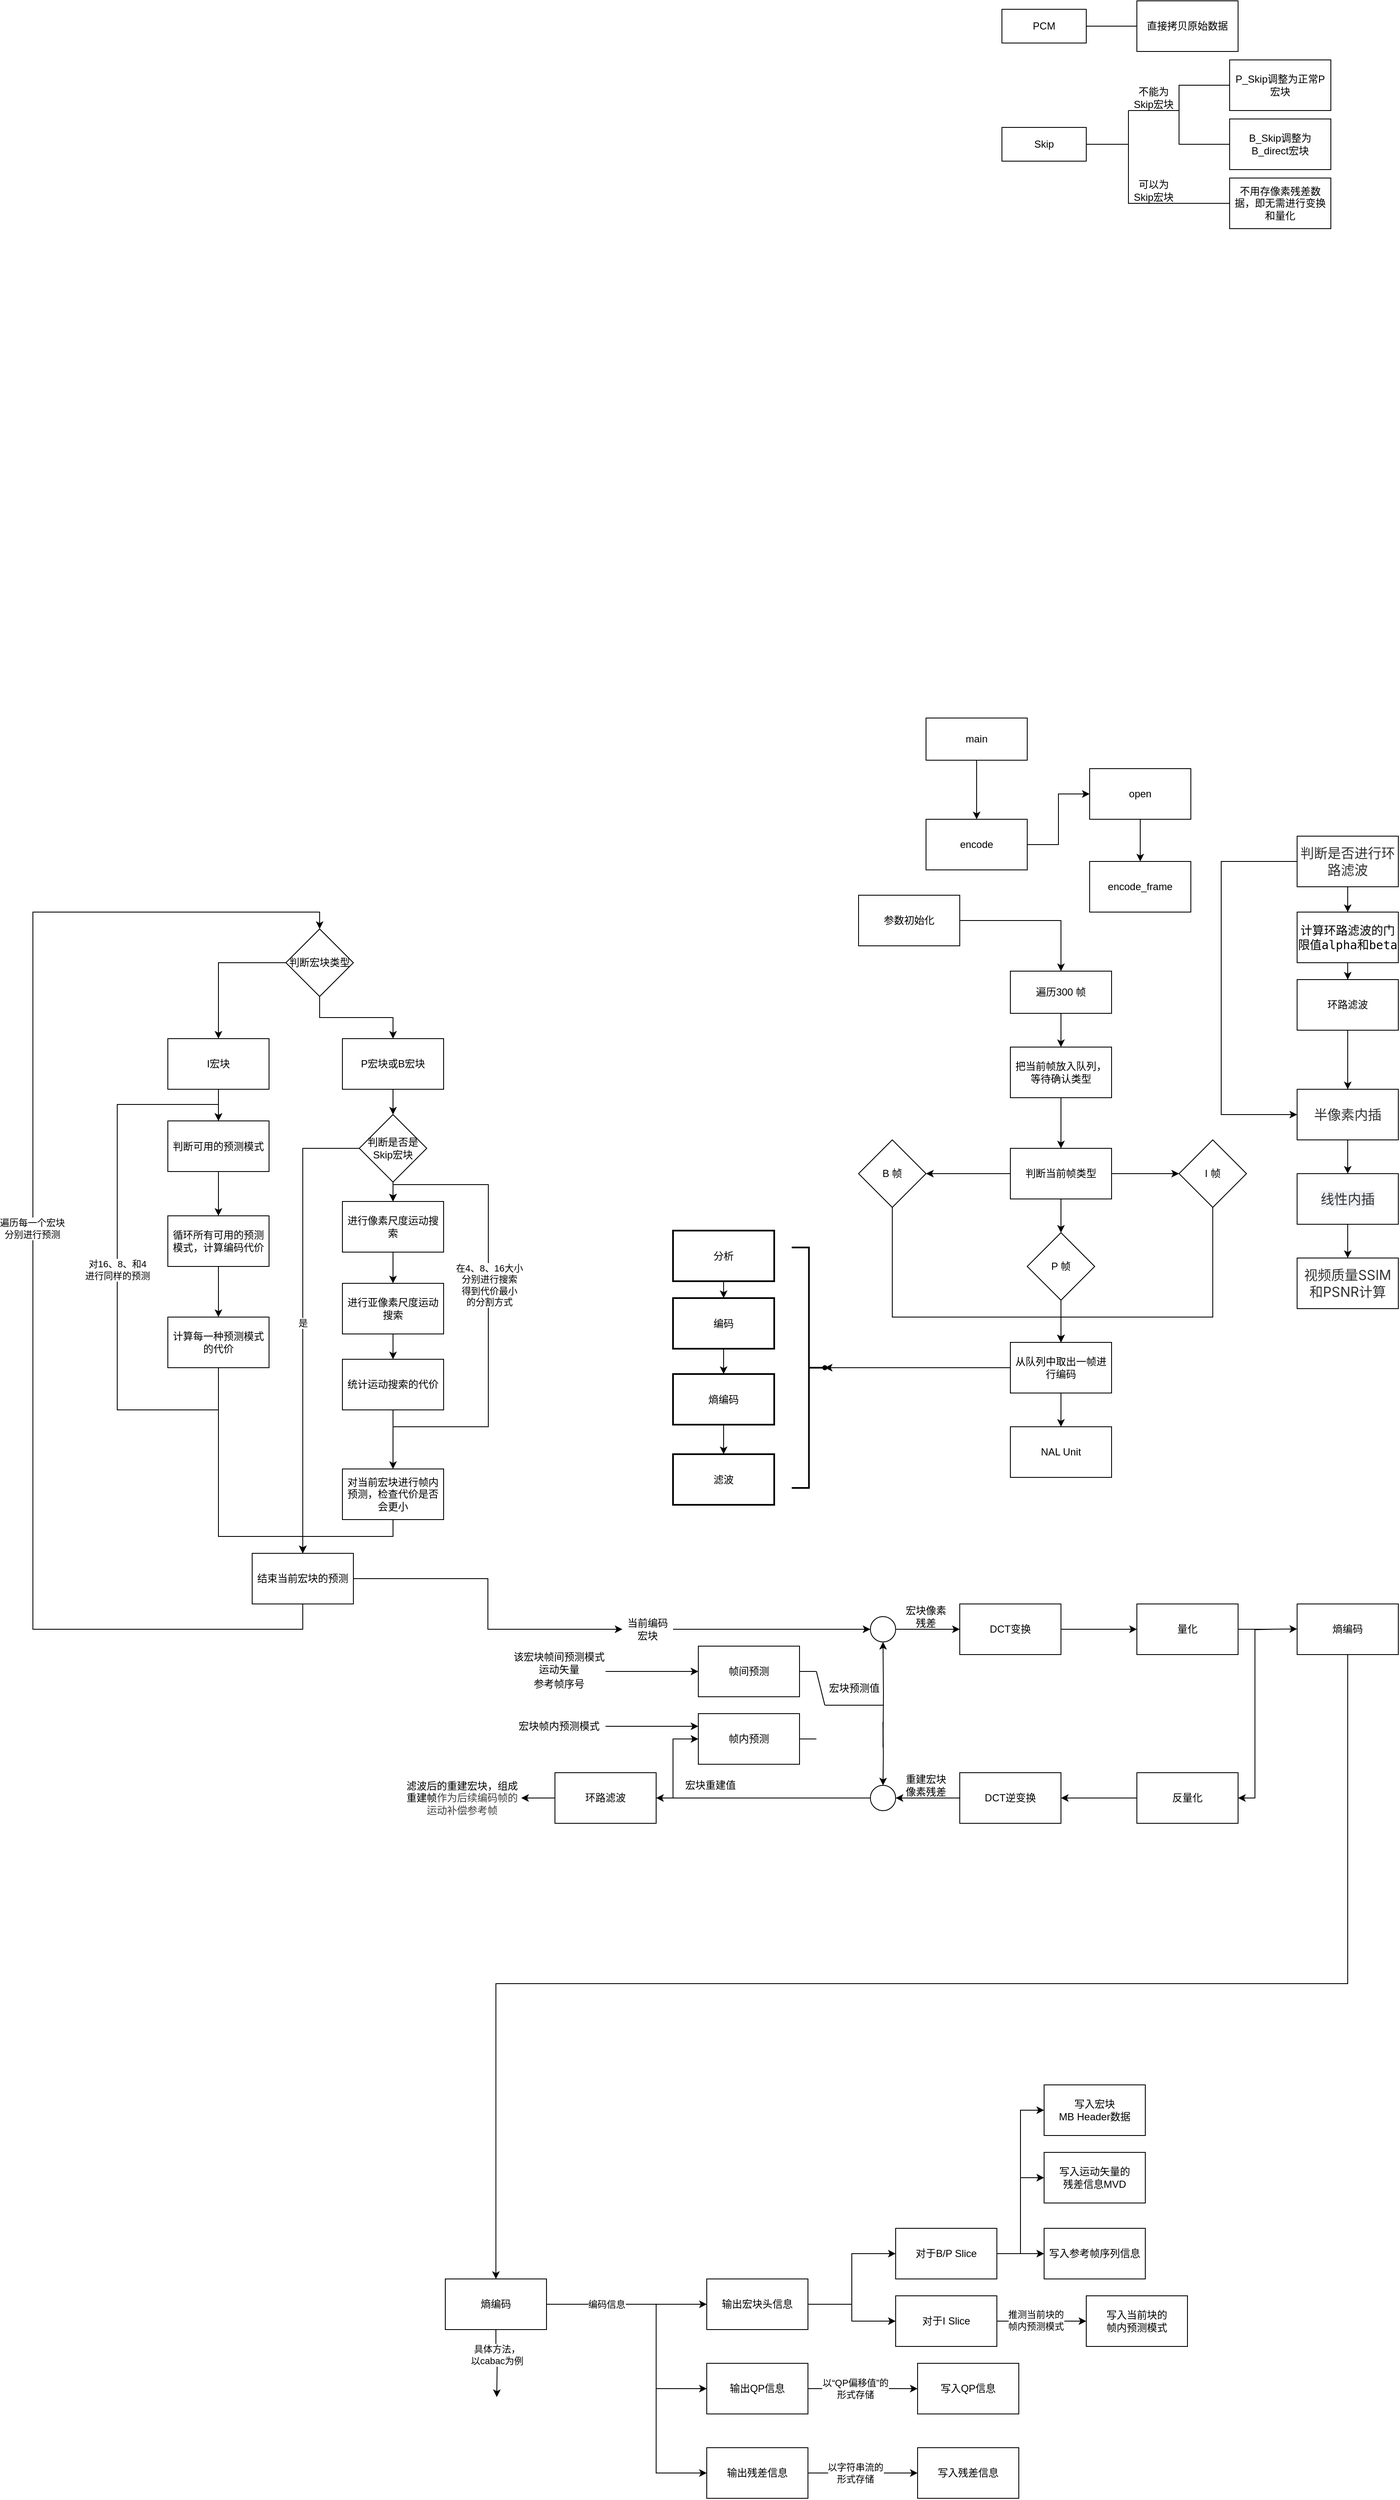 <mxfile version="20.3.0" type="github">
  <diagram id="C5RBs43oDa-KdzZeNtuy" name="Page-1">
    <mxGraphModel dx="3348" dy="2130" grid="1" gridSize="10" guides="1" tooltips="1" connect="1" arrows="1" fold="1" page="1" pageScale="1" pageWidth="827" pageHeight="1169" math="0" shadow="0">
      <root>
        <mxCell id="WIyWlLk6GJQsqaUBKTNV-0" />
        <mxCell id="WIyWlLk6GJQsqaUBKTNV-1" parent="WIyWlLk6GJQsqaUBKTNV-0" />
        <mxCell id="mwChMUqMXsR9BaK_NT05-1" style="edgeStyle=orthogonalEdgeStyle;rounded=0;orthogonalLoop=1;jettySize=auto;html=1;exitX=0.5;exitY=1;exitDx=0;exitDy=0;" parent="WIyWlLk6GJQsqaUBKTNV-1" source="mwChMUqMXsR9BaK_NT05-0" target="A2eVFJORW9DeYMcnF3Xq-0" edge="1">
          <mxGeometry relative="1" as="geometry">
            <mxPoint x="400" y="210" as="targetPoint" />
          </mxGeometry>
        </mxCell>
        <mxCell id="mwChMUqMXsR9BaK_NT05-6" value="" style="edgeStyle=orthogonalEdgeStyle;rounded=0;orthogonalLoop=1;jettySize=auto;html=1;exitX=1;exitY=0.5;exitDx=0;exitDy=0;" parent="WIyWlLk6GJQsqaUBKTNV-1" source="mwChMUqMXsR9BaK_NT05-2" target="mwChMUqMXsR9BaK_NT05-5" edge="1">
          <mxGeometry relative="1" as="geometry" />
        </mxCell>
        <mxCell id="mwChMUqMXsR9BaK_NT05-0" value="遍历300 帧" style="rounded=0;whiteSpace=wrap;html=1;" parent="WIyWlLk6GJQsqaUBKTNV-1" vertex="1">
          <mxGeometry x="340" width="120" height="50" as="geometry" />
        </mxCell>
        <mxCell id="mwChMUqMXsR9BaK_NT05-4" value="" style="edgeStyle=orthogonalEdgeStyle;rounded=0;orthogonalLoop=1;jettySize=auto;html=1;exitX=0.5;exitY=1;exitDx=0;exitDy=0;" parent="WIyWlLk6GJQsqaUBKTNV-1" source="mwChMUqMXsR9BaK_NT05-7" target="mwChMUqMXsR9BaK_NT05-3" edge="1">
          <mxGeometry relative="1" as="geometry">
            <mxPoint x="310" y="320" as="sourcePoint" />
          </mxGeometry>
        </mxCell>
        <mxCell id="mwChMUqMXsR9BaK_NT05-8" value="" style="edgeStyle=orthogonalEdgeStyle;rounded=0;orthogonalLoop=1;jettySize=auto;html=1;" parent="WIyWlLk6GJQsqaUBKTNV-1" source="mwChMUqMXsR9BaK_NT05-2" target="mwChMUqMXsR9BaK_NT05-7" edge="1">
          <mxGeometry relative="1" as="geometry" />
        </mxCell>
        <mxCell id="mwChMUqMXsR9BaK_NT05-10" value="" style="edgeStyle=orthogonalEdgeStyle;rounded=0;orthogonalLoop=1;jettySize=auto;html=1;" parent="WIyWlLk6GJQsqaUBKTNV-1" source="mwChMUqMXsR9BaK_NT05-2" target="mwChMUqMXsR9BaK_NT05-9" edge="1">
          <mxGeometry relative="1" as="geometry" />
        </mxCell>
        <mxCell id="mwChMUqMXsR9BaK_NT05-2" value="判断当前帧类型" style="rounded=0;whiteSpace=wrap;html=1;" parent="WIyWlLk6GJQsqaUBKTNV-1" vertex="1">
          <mxGeometry x="340" y="210" width="120" height="60" as="geometry" />
        </mxCell>
        <mxCell id="mwChMUqMXsR9BaK_NT05-20" value="" style="edgeStyle=orthogonalEdgeStyle;rounded=0;orthogonalLoop=1;jettySize=auto;html=1;" parent="WIyWlLk6GJQsqaUBKTNV-1" source="mwChMUqMXsR9BaK_NT05-3" target="mwChMUqMXsR9BaK_NT05-19" edge="1">
          <mxGeometry relative="1" as="geometry" />
        </mxCell>
        <mxCell id="NWHjf-W8DKU-JLhZCVEp-18" value="" style="edgeStyle=orthogonalEdgeStyle;rounded=0;orthogonalLoop=1;jettySize=auto;html=1;fontStyle=1" parent="WIyWlLk6GJQsqaUBKTNV-1" source="mwChMUqMXsR9BaK_NT05-3" target="NWHjf-W8DKU-JLhZCVEp-17" edge="1">
          <mxGeometry relative="1" as="geometry" />
        </mxCell>
        <mxCell id="mwChMUqMXsR9BaK_NT05-3" value="从队列中取出一帧进行编码" style="whiteSpace=wrap;html=1;rounded=0;" parent="WIyWlLk6GJQsqaUBKTNV-1" vertex="1">
          <mxGeometry x="340" y="440" width="120" height="60" as="geometry" />
        </mxCell>
        <mxCell id="mwChMUqMXsR9BaK_NT05-5" value="I 帧" style="rhombus;whiteSpace=wrap;html=1;rounded=0;" parent="WIyWlLk6GJQsqaUBKTNV-1" vertex="1">
          <mxGeometry x="540" y="200" width="80" height="80" as="geometry" />
        </mxCell>
        <mxCell id="mwChMUqMXsR9BaK_NT05-7" value="P 帧" style="rhombus;whiteSpace=wrap;html=1;rounded=0;" parent="WIyWlLk6GJQsqaUBKTNV-1" vertex="1">
          <mxGeometry x="360" y="310" width="80" height="80" as="geometry" />
        </mxCell>
        <mxCell id="mwChMUqMXsR9BaK_NT05-9" value="B 帧" style="rhombus;whiteSpace=wrap;html=1;rounded=0;" parent="WIyWlLk6GJQsqaUBKTNV-1" vertex="1">
          <mxGeometry x="160" y="200" width="80" height="80" as="geometry" />
        </mxCell>
        <mxCell id="mwChMUqMXsR9BaK_NT05-13" value="" style="edgeStyle=orthogonalEdgeStyle;rounded=0;orthogonalLoop=1;jettySize=auto;html=1;entryX=0.5;entryY=0;entryDx=0;entryDy=0;" parent="WIyWlLk6GJQsqaUBKTNV-1" source="mwChMUqMXsR9BaK_NT05-9" target="mwChMUqMXsR9BaK_NT05-3" edge="1">
          <mxGeometry relative="1" as="geometry">
            <mxPoint x="200" y="280" as="sourcePoint" />
            <mxPoint x="240" y="380" as="targetPoint" />
            <Array as="points">
              <mxPoint x="200" y="410" />
              <mxPoint x="400" y="410" />
            </Array>
          </mxGeometry>
        </mxCell>
        <mxCell id="mwChMUqMXsR9BaK_NT05-15" value="" style="edgeStyle=orthogonalEdgeStyle;rounded=0;orthogonalLoop=1;jettySize=auto;html=1;exitX=0.5;exitY=1;exitDx=0;exitDy=0;entryX=0.5;entryY=0;entryDx=0;entryDy=0;" parent="WIyWlLk6GJQsqaUBKTNV-1" source="mwChMUqMXsR9BaK_NT05-5" target="mwChMUqMXsR9BaK_NT05-3" edge="1">
          <mxGeometry relative="1" as="geometry">
            <mxPoint x="580" y="290" as="sourcePoint" />
            <Array as="points">
              <mxPoint x="580" y="410" />
              <mxPoint x="400" y="410" />
            </Array>
          </mxGeometry>
        </mxCell>
        <mxCell id="mwChMUqMXsR9BaK_NT05-19" value="NAL Unit" style="rounded=0;whiteSpace=wrap;html=1;" parent="WIyWlLk6GJQsqaUBKTNV-1" vertex="1">
          <mxGeometry x="340" y="540" width="120" height="60" as="geometry" />
        </mxCell>
        <mxCell id="NII9MXl5tiNiIM6wbz7J-2" style="edgeStyle=orthogonalEdgeStyle;rounded=0;orthogonalLoop=1;jettySize=auto;html=1;exitX=0.5;exitY=1;exitDx=0;exitDy=0;" parent="WIyWlLk6GJQsqaUBKTNV-1" source="NII9MXl5tiNiIM6wbz7J-0" target="NII9MXl5tiNiIM6wbz7J-1" edge="1">
          <mxGeometry relative="1" as="geometry" />
        </mxCell>
        <mxCell id="NII9MXl5tiNiIM6wbz7J-0" value="main" style="rounded=0;whiteSpace=wrap;html=1;" parent="WIyWlLk6GJQsqaUBKTNV-1" vertex="1">
          <mxGeometry x="240" y="-300" width="120" height="50" as="geometry" />
        </mxCell>
        <mxCell id="NII9MXl5tiNiIM6wbz7J-4" style="edgeStyle=orthogonalEdgeStyle;rounded=0;orthogonalLoop=1;jettySize=auto;html=1;entryX=0;entryY=0.5;entryDx=0;entryDy=0;" parent="WIyWlLk6GJQsqaUBKTNV-1" source="NII9MXl5tiNiIM6wbz7J-1" target="NII9MXl5tiNiIM6wbz7J-3" edge="1">
          <mxGeometry relative="1" as="geometry" />
        </mxCell>
        <mxCell id="NII9MXl5tiNiIM6wbz7J-1" value="encode" style="rounded=0;whiteSpace=wrap;html=1;" parent="WIyWlLk6GJQsqaUBKTNV-1" vertex="1">
          <mxGeometry x="240" y="-180" width="120" height="60" as="geometry" />
        </mxCell>
        <mxCell id="NII9MXl5tiNiIM6wbz7J-5" style="edgeStyle=orthogonalEdgeStyle;rounded=0;orthogonalLoop=1;jettySize=auto;html=1;exitX=0.5;exitY=1;exitDx=0;exitDy=0;" parent="WIyWlLk6GJQsqaUBKTNV-1" source="NII9MXl5tiNiIM6wbz7J-3" target="NII9MXl5tiNiIM6wbz7J-6" edge="1">
          <mxGeometry relative="1" as="geometry">
            <mxPoint x="354" y="350" as="targetPoint" />
          </mxGeometry>
        </mxCell>
        <mxCell id="NII9MXl5tiNiIM6wbz7J-3" value="open" style="rounded=0;whiteSpace=wrap;html=1;" parent="WIyWlLk6GJQsqaUBKTNV-1" vertex="1">
          <mxGeometry x="434" y="-240" width="120" height="60" as="geometry" />
        </mxCell>
        <mxCell id="NII9MXl5tiNiIM6wbz7J-6" value="encode_frame" style="rounded=0;whiteSpace=wrap;html=1;" parent="WIyWlLk6GJQsqaUBKTNV-1" vertex="1">
          <mxGeometry x="434" y="-130" width="120" height="60" as="geometry" />
        </mxCell>
        <mxCell id="A2eVFJORW9DeYMcnF3Xq-1" style="edgeStyle=orthogonalEdgeStyle;rounded=0;orthogonalLoop=1;jettySize=auto;html=1;" parent="WIyWlLk6GJQsqaUBKTNV-1" source="A2eVFJORW9DeYMcnF3Xq-0" target="mwChMUqMXsR9BaK_NT05-2" edge="1">
          <mxGeometry relative="1" as="geometry" />
        </mxCell>
        <mxCell id="NWHjf-W8DKU-JLhZCVEp-4" value="" style="strokeWidth=2;html=1;shape=mxgraph.flowchart.annotation_2;align=left;labelPosition=right;pointerEvents=1;rotation=-180;" parent="WIyWlLk6GJQsqaUBKTNV-1" vertex="1">
          <mxGeometry x="80.79" y="327.5" width="40.79" height="285" as="geometry" />
        </mxCell>
        <mxCell id="A2eVFJORW9DeYMcnF3Xq-0" value="把当前帧放入队列，等待确认类型" style="rounded=0;whiteSpace=wrap;html=1;" parent="WIyWlLk6GJQsqaUBKTNV-1" vertex="1">
          <mxGeometry x="340" y="90" width="120" height="60" as="geometry" />
        </mxCell>
        <mxCell id="NWHjf-W8DKU-JLhZCVEp-9" value="" style="edgeStyle=orthogonalEdgeStyle;rounded=0;orthogonalLoop=1;jettySize=auto;html=1;" parent="WIyWlLk6GJQsqaUBKTNV-1" source="NWHjf-W8DKU-JLhZCVEp-5" target="NWHjf-W8DKU-JLhZCVEp-8" edge="1">
          <mxGeometry relative="1" as="geometry" />
        </mxCell>
        <mxCell id="NWHjf-W8DKU-JLhZCVEp-5" value="分析" style="whiteSpace=wrap;html=1;align=center;strokeWidth=2;" parent="WIyWlLk6GJQsqaUBKTNV-1" vertex="1">
          <mxGeometry x="-60" y="307.5" width="120" height="60" as="geometry" />
        </mxCell>
        <mxCell id="NWHjf-W8DKU-JLhZCVEp-11" value="" style="edgeStyle=orthogonalEdgeStyle;rounded=0;orthogonalLoop=1;jettySize=auto;html=1;" parent="WIyWlLk6GJQsqaUBKTNV-1" source="NWHjf-W8DKU-JLhZCVEp-8" target="NWHjf-W8DKU-JLhZCVEp-10" edge="1">
          <mxGeometry relative="1" as="geometry" />
        </mxCell>
        <mxCell id="NWHjf-W8DKU-JLhZCVEp-8" value="编码" style="whiteSpace=wrap;html=1;align=center;strokeWidth=2;" parent="WIyWlLk6GJQsqaUBKTNV-1" vertex="1">
          <mxGeometry x="-60" y="387.5" width="120" height="60" as="geometry" />
        </mxCell>
        <mxCell id="NWHjf-W8DKU-JLhZCVEp-16" value="" style="edgeStyle=orthogonalEdgeStyle;rounded=0;orthogonalLoop=1;jettySize=auto;html=1;" parent="WIyWlLk6GJQsqaUBKTNV-1" source="NWHjf-W8DKU-JLhZCVEp-10" target="NWHjf-W8DKU-JLhZCVEp-15" edge="1">
          <mxGeometry relative="1" as="geometry" />
        </mxCell>
        <mxCell id="NWHjf-W8DKU-JLhZCVEp-10" value="熵编码" style="whiteSpace=wrap;html=1;strokeWidth=2;" parent="WIyWlLk6GJQsqaUBKTNV-1" vertex="1">
          <mxGeometry x="-60" y="477.5" width="120" height="60" as="geometry" />
        </mxCell>
        <mxCell id="NWHjf-W8DKU-JLhZCVEp-15" value="滤波" style="whiteSpace=wrap;html=1;strokeWidth=2;" parent="WIyWlLk6GJQsqaUBKTNV-1" vertex="1">
          <mxGeometry x="-60" y="572.5" width="120" height="60" as="geometry" />
        </mxCell>
        <mxCell id="NWHjf-W8DKU-JLhZCVEp-17" value="" style="shape=waypoint;sketch=0;size=6;pointerEvents=1;points=[];fillColor=default;resizable=0;rotatable=0;perimeter=centerPerimeter;snapToPoint=1;rounded=0;" parent="WIyWlLk6GJQsqaUBKTNV-1" vertex="1">
          <mxGeometry x="100" y="450" width="40" height="40" as="geometry" />
        </mxCell>
        <mxCell id="SOBbPgtD81vMcpq3bNDQ-8" style="edgeStyle=orthogonalEdgeStyle;rounded=0;orthogonalLoop=1;jettySize=auto;html=1;entryX=0;entryY=0.5;entryDx=0;entryDy=0;" edge="1" parent="WIyWlLk6GJQsqaUBKTNV-1" source="SOBbPgtD81vMcpq3bNDQ-0" target="SOBbPgtD81vMcpq3bNDQ-2">
          <mxGeometry relative="1" as="geometry">
            <mxPoint x="660" y="170" as="targetPoint" />
            <Array as="points">
              <mxPoint x="590" y="-130" />
              <mxPoint x="590" y="170" />
            </Array>
          </mxGeometry>
        </mxCell>
        <mxCell id="MnFANh_RZcuBNeArUZ06-11" style="edgeStyle=orthogonalEdgeStyle;rounded=0;orthogonalLoop=1;jettySize=auto;html=1;entryX=0.5;entryY=0;entryDx=0;entryDy=0;" edge="1" parent="WIyWlLk6GJQsqaUBKTNV-1" source="MnFANh_RZcuBNeArUZ06-1" target="MnFANh_RZcuBNeArUZ06-3">
          <mxGeometry relative="1" as="geometry" />
        </mxCell>
        <mxCell id="SOBbPgtD81vMcpq3bNDQ-9" style="edgeStyle=orthogonalEdgeStyle;rounded=0;orthogonalLoop=1;jettySize=auto;html=1;exitX=0.5;exitY=1;exitDx=0;exitDy=0;" edge="1" parent="WIyWlLk6GJQsqaUBKTNV-1" source="SOBbPgtD81vMcpq3bNDQ-0" target="SOBbPgtD81vMcpq3bNDQ-10">
          <mxGeometry relative="1" as="geometry">
            <mxPoint x="740" y="-70.0" as="targetPoint" />
          </mxGeometry>
        </mxCell>
        <mxCell id="RjjcB_8dHvUKbuiJbk-D-2" style="edgeStyle=orthogonalEdgeStyle;rounded=0;orthogonalLoop=1;jettySize=auto;html=1;" edge="1" parent="WIyWlLk6GJQsqaUBKTNV-1" target="RjjcB_8dHvUKbuiJbk-D-1">
          <mxGeometry relative="1" as="geometry">
            <mxPoint x="189" y="920" as="sourcePoint" />
          </mxGeometry>
        </mxCell>
        <mxCell id="SOBbPgtD81vMcpq3bNDQ-0" value="&lt;p&gt;&lt;span style=&quot;font-size: 16px; caret-color: rgb(51, 51, 51); color: rgb(51, 51, 51); font-family: -apple-system, &amp;quot;SF UI Text&amp;quot;, Arial, &amp;quot;PingFang SC&amp;quot;, &amp;quot;Hiragino Sans GB&amp;quot;, &amp;quot;Microsoft YaHei&amp;quot;, &amp;quot;WenQuanYi Micro Hei&amp;quot;, sans-serif, SimHei, SimSun; background-color: rgb(255, 255, 255);&quot;&gt;判断是否进行环路滤波&lt;/span&gt;&lt;/p&gt;" style="rounded=0;whiteSpace=wrap;html=1;align=center;" vertex="1" parent="WIyWlLk6GJQsqaUBKTNV-1">
          <mxGeometry x="680" y="-160" width="120" height="60" as="geometry" />
        </mxCell>
        <mxCell id="MnFANh_RZcuBNeArUZ06-1" value="I宏块" style="rounded=0;whiteSpace=wrap;html=1;" vertex="1" parent="WIyWlLk6GJQsqaUBKTNV-1">
          <mxGeometry x="-659" y="80" width="120" height="60" as="geometry" />
        </mxCell>
        <mxCell id="SOBbPgtD81vMcpq3bNDQ-15" style="edgeStyle=orthogonalEdgeStyle;rounded=0;orthogonalLoop=1;jettySize=auto;html=1;entryX=0.5;entryY=0;entryDx=0;entryDy=0;fontColor=#000000;" edge="1" parent="WIyWlLk6GJQsqaUBKTNV-1" source="SOBbPgtD81vMcpq3bNDQ-2" target="SOBbPgtD81vMcpq3bNDQ-14">
          <mxGeometry relative="1" as="geometry" />
        </mxCell>
        <mxCell id="MnFANh_RZcuBNeArUZ06-2" value="P宏块或B宏块" style="rounded=0;whiteSpace=wrap;html=1;" vertex="1" parent="WIyWlLk6GJQsqaUBKTNV-1">
          <mxGeometry x="-452" y="80" width="120" height="60" as="geometry" />
        </mxCell>
        <mxCell id="SOBbPgtD81vMcpq3bNDQ-2" value="&lt;span style=&quot;font-size: 16px; text-align: start; caret-color: rgb(51, 51, 51); color: rgb(51, 51, 51); font-family: -apple-system, &amp;quot;SF UI Text&amp;quot;, Arial, &amp;quot;PingFang SC&amp;quot;, &amp;quot;Hiragino Sans GB&amp;quot;, &amp;quot;Microsoft YaHei&amp;quot;, &amp;quot;WenQuanYi Micro Hei&amp;quot;, sans-serif, SimHei, SimSun; background-color: rgb(255, 255, 255);&quot;&gt;半像素内插&lt;/span&gt;" style="rounded=0;whiteSpace=wrap;html=1;fillColor=#FFFFFF;" vertex="1" parent="WIyWlLk6GJQsqaUBKTNV-1">
          <mxGeometry x="680" y="140" width="120" height="60" as="geometry" />
        </mxCell>
        <mxCell id="MnFANh_RZcuBNeArUZ06-3" value="判断可用的预测模式" style="rounded=0;whiteSpace=wrap;html=1;" vertex="1" parent="WIyWlLk6GJQsqaUBKTNV-1">
          <mxGeometry x="-659" y="177.5" width="120" height="60" as="geometry" />
        </mxCell>
        <mxCell id="SOBbPgtD81vMcpq3bNDQ-4" value="&lt;span style=&quot;font-size: 16px; text-align: start; caret-color: rgb(51, 51, 51); color: rgb(51, 51, 51); font-family: -apple-system, &amp;quot;SF UI Text&amp;quot;, Arial, &amp;quot;PingFang SC&amp;quot;, &amp;quot;Hiragino Sans GB&amp;quot;, &amp;quot;Microsoft YaHei&amp;quot;, &amp;quot;WenQuanYi Micro Hei&amp;quot;, sans-serif, SimHei, SimSun; background-color: rgb(255, 255, 255);&quot;&gt;视频质量SSIM和PSNR计算&lt;/span&gt;" style="rounded=0;whiteSpace=wrap;html=1;fillColor=#FFFFFF;" vertex="1" parent="WIyWlLk6GJQsqaUBKTNV-1">
          <mxGeometry x="680" y="340" width="120" height="60" as="geometry" />
        </mxCell>
        <mxCell id="MnFANh_RZcuBNeArUZ06-6" style="edgeStyle=orthogonalEdgeStyle;rounded=0;orthogonalLoop=1;jettySize=auto;html=1;" edge="1" parent="WIyWlLk6GJQsqaUBKTNV-1" source="MnFANh_RZcuBNeArUZ06-5" target="mwChMUqMXsR9BaK_NT05-0">
          <mxGeometry relative="1" as="geometry" />
        </mxCell>
        <mxCell id="SOBbPgtD81vMcpq3bNDQ-11" style="edgeStyle=orthogonalEdgeStyle;rounded=0;orthogonalLoop=1;jettySize=auto;html=1;exitX=0.5;exitY=1;exitDx=0;exitDy=0;fontColor=#000000;" edge="1" parent="WIyWlLk6GJQsqaUBKTNV-1" source="SOBbPgtD81vMcpq3bNDQ-10" target="SOBbPgtD81vMcpq3bNDQ-12">
          <mxGeometry relative="1" as="geometry">
            <mxPoint x="740" y="20.0" as="targetPoint" />
          </mxGeometry>
        </mxCell>
        <mxCell id="MnFANh_RZcuBNeArUZ06-5" value="参数初始化" style="rounded=0;whiteSpace=wrap;html=1;" vertex="1" parent="WIyWlLk6GJQsqaUBKTNV-1">
          <mxGeometry x="160" y="-90" width="120" height="60" as="geometry" />
        </mxCell>
        <mxCell id="SOBbPgtD81vMcpq3bNDQ-10" value="&lt;span style=&quot;caret-color: rgb(160, 161, 167); font-family: &amp;quot;Source Code Pro&amp;quot;, &amp;quot;DejaVu Sans Mono&amp;quot;, &amp;quot;Ubuntu Mono&amp;quot;, &amp;quot;Anonymous Pro&amp;quot;, &amp;quot;Droid Sans Mono&amp;quot;, Menlo, Monaco, Consolas, Inconsolata, Courier, monospace, &amp;quot;PingFang SC&amp;quot;, &amp;quot;Microsoft YaHei&amp;quot;, sans-serif; font-size: 14px; text-align: left; background-color: rgb(255, 255, 255);&quot;&gt;计算环路滤波的门限值alpha和beta&lt;/span&gt;" style="rounded=0;whiteSpace=wrap;html=1;labelBackgroundColor=#FFFFFF;fillColor=#FFFFFF;" vertex="1" parent="WIyWlLk6GJQsqaUBKTNV-1">
          <mxGeometry x="680" y="-70.0" width="120" height="60" as="geometry" />
        </mxCell>
        <mxCell id="MnFANh_RZcuBNeArUZ06-16" style="edgeStyle=orthogonalEdgeStyle;rounded=0;orthogonalLoop=1;jettySize=auto;html=1;exitX=0.5;exitY=1;exitDx=0;exitDy=0;entryX=0.5;entryY=0;entryDx=0;entryDy=0;" edge="1" parent="WIyWlLk6GJQsqaUBKTNV-1" source="MnFANh_RZcuBNeArUZ06-2" target="MnFANh_RZcuBNeArUZ06-15">
          <mxGeometry relative="1" as="geometry" />
        </mxCell>
        <mxCell id="SOBbPgtD81vMcpq3bNDQ-13" style="edgeStyle=orthogonalEdgeStyle;rounded=0;orthogonalLoop=1;jettySize=auto;html=1;entryX=0.5;entryY=0;entryDx=0;entryDy=0;fontColor=#000000;" edge="1" parent="WIyWlLk6GJQsqaUBKTNV-1" source="SOBbPgtD81vMcpq3bNDQ-12" target="SOBbPgtD81vMcpq3bNDQ-2">
          <mxGeometry relative="1" as="geometry" />
        </mxCell>
        <mxCell id="MnFANh_RZcuBNeArUZ06-12" style="edgeStyle=orthogonalEdgeStyle;rounded=0;orthogonalLoop=1;jettySize=auto;html=1;entryX=0.5;entryY=0;entryDx=0;entryDy=0;" edge="1" parent="WIyWlLk6GJQsqaUBKTNV-1" source="MnFANh_RZcuBNeArUZ06-3" target="MnFANh_RZcuBNeArUZ06-10">
          <mxGeometry relative="1" as="geometry" />
        </mxCell>
        <mxCell id="SOBbPgtD81vMcpq3bNDQ-12" value="环路滤波" style="rounded=0;whiteSpace=wrap;html=1;labelBackgroundColor=#FFFFFF;fontColor=#000000;fillColor=#FFFFFF;" vertex="1" parent="WIyWlLk6GJQsqaUBKTNV-1">
          <mxGeometry x="680" y="10" width="120" height="60" as="geometry" />
        </mxCell>
        <mxCell id="MnFANh_RZcuBNeArUZ06-8" style="edgeStyle=orthogonalEdgeStyle;rounded=0;orthogonalLoop=1;jettySize=auto;html=1;" edge="1" parent="WIyWlLk6GJQsqaUBKTNV-1" source="MnFANh_RZcuBNeArUZ06-7" target="MnFANh_RZcuBNeArUZ06-1">
          <mxGeometry relative="1" as="geometry" />
        </mxCell>
        <mxCell id="SOBbPgtD81vMcpq3bNDQ-16" style="edgeStyle=orthogonalEdgeStyle;rounded=0;orthogonalLoop=1;jettySize=auto;html=1;fontColor=#000000;" edge="1" parent="WIyWlLk6GJQsqaUBKTNV-1" source="SOBbPgtD81vMcpq3bNDQ-14" target="SOBbPgtD81vMcpq3bNDQ-4">
          <mxGeometry relative="1" as="geometry" />
        </mxCell>
        <mxCell id="MnFANh_RZcuBNeArUZ06-9" style="edgeStyle=orthogonalEdgeStyle;rounded=0;orthogonalLoop=1;jettySize=auto;html=1;exitX=0.5;exitY=1;exitDx=0;exitDy=0;entryX=0.5;entryY=0;entryDx=0;entryDy=0;" edge="1" parent="WIyWlLk6GJQsqaUBKTNV-1" source="MnFANh_RZcuBNeArUZ06-7" target="MnFANh_RZcuBNeArUZ06-2">
          <mxGeometry relative="1" as="geometry" />
        </mxCell>
        <mxCell id="SOBbPgtD81vMcpq3bNDQ-14" value="&lt;span style=&quot;font-size: 16px; text-align: start; caret-color: rgb(51, 51, 51); color: rgb(51, 51, 51); font-family: -apple-system, &amp;quot;SF UI Text&amp;quot;, Arial, &amp;quot;PingFang SC&amp;quot;, &amp;quot;Hiragino Sans GB&amp;quot;, &amp;quot;Microsoft YaHei&amp;quot;, &amp;quot;WenQuanYi Micro Hei&amp;quot;, sans-serif, SimHei, SimSun; background-color: rgb(238, 240, 244);&quot;&gt;线性内插&lt;/span&gt;" style="rounded=0;whiteSpace=wrap;html=1;labelBackgroundColor=#FFFFFF;fontColor=#000000;fillColor=#FFFFFF;" vertex="1" parent="WIyWlLk6GJQsqaUBKTNV-1">
          <mxGeometry x="680" y="240" width="120" height="60" as="geometry" />
        </mxCell>
        <mxCell id="MnFANh_RZcuBNeArUZ06-7" value="判断宏块类型" style="rhombus;whiteSpace=wrap;html=1;" vertex="1" parent="WIyWlLk6GJQsqaUBKTNV-1">
          <mxGeometry x="-519" y="-50" width="80" height="80" as="geometry" />
        </mxCell>
        <mxCell id="MnFANh_RZcuBNeArUZ06-13" value="对16、8、和4 &lt;br&gt;进行同样的预测" style="edgeStyle=orthogonalEdgeStyle;rounded=0;orthogonalLoop=1;jettySize=auto;html=1;entryX=0.5;entryY=0;entryDx=0;entryDy=0;exitX=0.5;exitY=1;exitDx=0;exitDy=0;" edge="1" parent="WIyWlLk6GJQsqaUBKTNV-1" source="MnFANh_RZcuBNeArUZ06-35" target="MnFANh_RZcuBNeArUZ06-3">
          <mxGeometry relative="1" as="geometry">
            <Array as="points">
              <mxPoint x="-599" y="520" />
              <mxPoint x="-719" y="520" />
              <mxPoint x="-719" y="158" />
              <mxPoint x="-599" y="158" />
            </Array>
          </mxGeometry>
        </mxCell>
        <mxCell id="MnFANh_RZcuBNeArUZ06-36" style="edgeStyle=orthogonalEdgeStyle;rounded=0;orthogonalLoop=1;jettySize=auto;html=1;entryX=0.5;entryY=0;entryDx=0;entryDy=0;" edge="1" parent="WIyWlLk6GJQsqaUBKTNV-1" source="MnFANh_RZcuBNeArUZ06-10" target="MnFANh_RZcuBNeArUZ06-35">
          <mxGeometry relative="1" as="geometry" />
        </mxCell>
        <mxCell id="MnFANh_RZcuBNeArUZ06-10" value="循环所有可用的预测模式，计算编码代价" style="rounded=0;whiteSpace=wrap;html=1;" vertex="1" parent="WIyWlLk6GJQsqaUBKTNV-1">
          <mxGeometry x="-659" y="290" width="120" height="60" as="geometry" />
        </mxCell>
        <mxCell id="MnFANh_RZcuBNeArUZ06-17" value="是" style="edgeStyle=orthogonalEdgeStyle;rounded=0;orthogonalLoop=1;jettySize=auto;html=1;entryX=0.5;entryY=0;entryDx=0;entryDy=0;" edge="1" parent="WIyWlLk6GJQsqaUBKTNV-1" source="MnFANh_RZcuBNeArUZ06-15" target="MnFANh_RZcuBNeArUZ06-18">
          <mxGeometry relative="1" as="geometry">
            <mxPoint x="-309" y="210" as="targetPoint" />
            <Array as="points">
              <mxPoint x="-499" y="210" />
            </Array>
          </mxGeometry>
        </mxCell>
        <mxCell id="MnFANh_RZcuBNeArUZ06-19" style="edgeStyle=orthogonalEdgeStyle;rounded=0;orthogonalLoop=1;jettySize=auto;html=1;" edge="1" parent="WIyWlLk6GJQsqaUBKTNV-1" source="MnFANh_RZcuBNeArUZ06-15" target="MnFANh_RZcuBNeArUZ06-20">
          <mxGeometry relative="1" as="geometry">
            <mxPoint x="-369" y="280" as="targetPoint" />
          </mxGeometry>
        </mxCell>
        <mxCell id="MnFANh_RZcuBNeArUZ06-15" value="判断是否是Skip宏块" style="rhombus;whiteSpace=wrap;html=1;" vertex="1" parent="WIyWlLk6GJQsqaUBKTNV-1">
          <mxGeometry x="-432" y="170" width="80" height="80" as="geometry" />
        </mxCell>
        <mxCell id="MnFANh_RZcuBNeArUZ06-32" style="edgeStyle=orthogonalEdgeStyle;rounded=0;orthogonalLoop=1;jettySize=auto;html=1;entryX=0.5;entryY=0;entryDx=0;entryDy=0;" edge="1" parent="WIyWlLk6GJQsqaUBKTNV-1" source="MnFANh_RZcuBNeArUZ06-18" target="MnFANh_RZcuBNeArUZ06-7">
          <mxGeometry relative="1" as="geometry">
            <Array as="points">
              <mxPoint x="-499" y="780" />
              <mxPoint x="-819" y="780" />
              <mxPoint x="-819" y="-70" />
              <mxPoint x="-479" y="-70" />
            </Array>
          </mxGeometry>
        </mxCell>
        <mxCell id="MnFANh_RZcuBNeArUZ06-34" value="遍历每一个宏块&lt;br&gt;分别进行预测" style="edgeLabel;html=1;align=center;verticalAlign=middle;resizable=0;points=[];" vertex="1" connectable="0" parent="MnFANh_RZcuBNeArUZ06-32">
          <mxGeometry x="0.058" y="1" relative="1" as="geometry">
            <mxPoint as="offset" />
          </mxGeometry>
        </mxCell>
        <mxCell id="MnFANh_RZcuBNeArUZ06-38" style="edgeStyle=orthogonalEdgeStyle;rounded=0;orthogonalLoop=1;jettySize=auto;html=1;entryX=0;entryY=0.5;entryDx=0;entryDy=0;" edge="1" parent="WIyWlLk6GJQsqaUBKTNV-1" source="MnFANh_RZcuBNeArUZ06-18" target="RjjcB_8dHvUKbuiJbk-D-21">
          <mxGeometry relative="1" as="geometry" />
        </mxCell>
        <mxCell id="MnFANh_RZcuBNeArUZ06-18" value="结束当前宏块的预测" style="rounded=0;whiteSpace=wrap;html=1;" vertex="1" parent="WIyWlLk6GJQsqaUBKTNV-1">
          <mxGeometry x="-559" y="690" width="120" height="60" as="geometry" />
        </mxCell>
        <mxCell id="MnFANh_RZcuBNeArUZ06-22" value="" style="edgeStyle=orthogonalEdgeStyle;rounded=0;orthogonalLoop=1;jettySize=auto;html=1;" edge="1" parent="WIyWlLk6GJQsqaUBKTNV-1" source="MnFANh_RZcuBNeArUZ06-20" target="MnFANh_RZcuBNeArUZ06-21">
          <mxGeometry relative="1" as="geometry" />
        </mxCell>
        <mxCell id="MnFANh_RZcuBNeArUZ06-20" value="进行像素尺度运动搜索" style="rounded=0;whiteSpace=wrap;html=1;" vertex="1" parent="WIyWlLk6GJQsqaUBKTNV-1">
          <mxGeometry x="-452" y="273" width="120" height="60" as="geometry" />
        </mxCell>
        <mxCell id="MnFANh_RZcuBNeArUZ06-24" value="" style="edgeStyle=orthogonalEdgeStyle;rounded=0;orthogonalLoop=1;jettySize=auto;html=1;" edge="1" parent="WIyWlLk6GJQsqaUBKTNV-1" source="MnFANh_RZcuBNeArUZ06-21" target="MnFANh_RZcuBNeArUZ06-23">
          <mxGeometry relative="1" as="geometry" />
        </mxCell>
        <mxCell id="MnFANh_RZcuBNeArUZ06-21" value="进行亚像素尺度运动搜索" style="rounded=0;whiteSpace=wrap;html=1;" vertex="1" parent="WIyWlLk6GJQsqaUBKTNV-1">
          <mxGeometry x="-452" y="370" width="120" height="60" as="geometry" />
        </mxCell>
        <mxCell id="MnFANh_RZcuBNeArUZ06-25" style="edgeStyle=orthogonalEdgeStyle;rounded=0;orthogonalLoop=1;jettySize=auto;html=1;entryX=0.5;entryY=0;entryDx=0;entryDy=0;" edge="1" parent="WIyWlLk6GJQsqaUBKTNV-1" source="MnFANh_RZcuBNeArUZ06-23" target="MnFANh_RZcuBNeArUZ06-20">
          <mxGeometry relative="1" as="geometry">
            <Array as="points">
              <mxPoint x="-392" y="540" />
              <mxPoint x="-279" y="540" />
              <mxPoint x="-279" y="253" />
              <mxPoint x="-392" y="253" />
            </Array>
          </mxGeometry>
        </mxCell>
        <mxCell id="MnFANh_RZcuBNeArUZ06-26" value="在4、8、16大小&lt;br&gt;分别进行搜索&lt;br&gt;得到代价最小&lt;br&gt;的分割方式" style="edgeLabel;html=1;align=center;verticalAlign=middle;resizable=0;points=[];" vertex="1" connectable="0" parent="MnFANh_RZcuBNeArUZ06-25">
          <mxGeometry x="0.088" y="-1" relative="1" as="geometry">
            <mxPoint as="offset" />
          </mxGeometry>
        </mxCell>
        <mxCell id="MnFANh_RZcuBNeArUZ06-28" style="edgeStyle=orthogonalEdgeStyle;rounded=0;orthogonalLoop=1;jettySize=auto;html=1;entryX=0.5;entryY=0;entryDx=0;entryDy=0;" edge="1" parent="WIyWlLk6GJQsqaUBKTNV-1" source="MnFANh_RZcuBNeArUZ06-23" target="MnFANh_RZcuBNeArUZ06-27">
          <mxGeometry relative="1" as="geometry" />
        </mxCell>
        <mxCell id="MnFANh_RZcuBNeArUZ06-23" value="统计运动搜索的代价" style="rounded=0;whiteSpace=wrap;html=1;" vertex="1" parent="WIyWlLk6GJQsqaUBKTNV-1">
          <mxGeometry x="-452" y="460" width="120" height="60" as="geometry" />
        </mxCell>
        <mxCell id="MnFANh_RZcuBNeArUZ06-29" style="edgeStyle=orthogonalEdgeStyle;rounded=0;orthogonalLoop=1;jettySize=auto;html=1;" edge="1" parent="WIyWlLk6GJQsqaUBKTNV-1" source="MnFANh_RZcuBNeArUZ06-27" target="MnFANh_RZcuBNeArUZ06-18">
          <mxGeometry relative="1" as="geometry">
            <mxPoint x="-509" y="710" as="targetPoint" />
          </mxGeometry>
        </mxCell>
        <mxCell id="MnFANh_RZcuBNeArUZ06-27" value="对当前宏块进行帧内预测，检查代价是否会更小" style="rounded=0;whiteSpace=wrap;html=1;" vertex="1" parent="WIyWlLk6GJQsqaUBKTNV-1">
          <mxGeometry x="-452" y="590" width="120" height="60" as="geometry" />
        </mxCell>
        <mxCell id="RjjcB_8dHvUKbuiJbk-D-0" value="帧内预测" style="rounded=0;whiteSpace=wrap;html=1;" vertex="1" parent="WIyWlLk6GJQsqaUBKTNV-1">
          <mxGeometry x="-30" y="880" width="120" height="60" as="geometry" />
        </mxCell>
        <mxCell id="RjjcB_8dHvUKbuiJbk-D-3" style="edgeStyle=orthogonalEdgeStyle;rounded=0;orthogonalLoop=1;jettySize=auto;html=1;exitX=1;exitY=0.5;exitDx=0;exitDy=0;" edge="1" parent="WIyWlLk6GJQsqaUBKTNV-1" source="RjjcB_8dHvUKbuiJbk-D-1">
          <mxGeometry relative="1" as="geometry">
            <mxPoint x="204.444" y="780.222" as="targetPoint" />
          </mxGeometry>
        </mxCell>
        <mxCell id="RjjcB_8dHvUKbuiJbk-D-5" style="edgeStyle=orthogonalEdgeStyle;rounded=0;orthogonalLoop=1;jettySize=auto;html=1;exitX=1;exitY=0.5;exitDx=0;exitDy=0;entryX=0;entryY=0.5;entryDx=0;entryDy=0;" edge="1" parent="WIyWlLk6GJQsqaUBKTNV-1" source="RjjcB_8dHvUKbuiJbk-D-1" target="RjjcB_8dHvUKbuiJbk-D-4">
          <mxGeometry relative="1" as="geometry" />
        </mxCell>
        <mxCell id="RjjcB_8dHvUKbuiJbk-D-1" value="" style="ellipse;whiteSpace=wrap;html=1;aspect=fixed;" vertex="1" parent="WIyWlLk6GJQsqaUBKTNV-1">
          <mxGeometry x="174" y="765" width="30" height="30" as="geometry" />
        </mxCell>
        <mxCell id="RjjcB_8dHvUKbuiJbk-D-7" style="edgeStyle=orthogonalEdgeStyle;rounded=0;orthogonalLoop=1;jettySize=auto;html=1;entryX=0;entryY=0.5;entryDx=0;entryDy=0;" edge="1" parent="WIyWlLk6GJQsqaUBKTNV-1" source="RjjcB_8dHvUKbuiJbk-D-4" target="RjjcB_8dHvUKbuiJbk-D-6">
          <mxGeometry relative="1" as="geometry" />
        </mxCell>
        <mxCell id="RjjcB_8dHvUKbuiJbk-D-4" value="DCT变换" style="rounded=0;whiteSpace=wrap;html=1;" vertex="1" parent="WIyWlLk6GJQsqaUBKTNV-1">
          <mxGeometry x="280" y="750" width="120" height="60" as="geometry" />
        </mxCell>
        <mxCell id="RjjcB_8dHvUKbuiJbk-D-8" style="edgeStyle=orthogonalEdgeStyle;rounded=0;orthogonalLoop=1;jettySize=auto;html=1;exitX=1;exitY=0.5;exitDx=0;exitDy=0;" edge="1" parent="WIyWlLk6GJQsqaUBKTNV-1" source="RjjcB_8dHvUKbuiJbk-D-6">
          <mxGeometry relative="1" as="geometry">
            <mxPoint x="680" y="779.667" as="targetPoint" />
          </mxGeometry>
        </mxCell>
        <mxCell id="RjjcB_8dHvUKbuiJbk-D-6" value="量化" style="rounded=0;whiteSpace=wrap;html=1;" vertex="1" parent="WIyWlLk6GJQsqaUBKTNV-1">
          <mxGeometry x="490" y="750" width="120" height="60" as="geometry" />
        </mxCell>
        <mxCell id="MnFANh_RZcuBNeArUZ06-39" style="edgeStyle=orthogonalEdgeStyle;rounded=0;orthogonalLoop=1;jettySize=auto;html=1;" edge="1" parent="WIyWlLk6GJQsqaUBKTNV-1" source="RjjcB_8dHvUKbuiJbk-D-9" target="_xHddeE4xZcZdOUl6096-0">
          <mxGeometry relative="1" as="geometry">
            <Array as="points">
              <mxPoint x="740" y="1200" />
              <mxPoint x="-270" y="1200" />
            </Array>
          </mxGeometry>
        </mxCell>
        <mxCell id="RjjcB_8dHvUKbuiJbk-D-9" value="熵编码" style="rounded=0;whiteSpace=wrap;html=1;" vertex="1" parent="WIyWlLk6GJQsqaUBKTNV-1">
          <mxGeometry x="680" y="750" width="120" height="60" as="geometry" />
        </mxCell>
        <mxCell id="RjjcB_8dHvUKbuiJbk-D-11" style="edgeStyle=orthogonalEdgeStyle;rounded=0;orthogonalLoop=1;jettySize=auto;html=1;exitX=1;exitY=0.5;exitDx=0;exitDy=0;entryX=1;entryY=0.5;entryDx=0;entryDy=0;" edge="1" parent="WIyWlLk6GJQsqaUBKTNV-1" target="RjjcB_8dHvUKbuiJbk-D-10">
          <mxGeometry relative="1" as="geometry">
            <mxPoint x="650" y="780" as="sourcePoint" />
          </mxGeometry>
        </mxCell>
        <mxCell id="RjjcB_8dHvUKbuiJbk-D-13" style="edgeStyle=orthogonalEdgeStyle;rounded=0;orthogonalLoop=1;jettySize=auto;html=1;entryX=1;entryY=0.5;entryDx=0;entryDy=0;" edge="1" parent="WIyWlLk6GJQsqaUBKTNV-1" source="RjjcB_8dHvUKbuiJbk-D-10" target="RjjcB_8dHvUKbuiJbk-D-12">
          <mxGeometry relative="1" as="geometry" />
        </mxCell>
        <mxCell id="RjjcB_8dHvUKbuiJbk-D-10" value="反量化" style="rounded=0;whiteSpace=wrap;html=1;" vertex="1" parent="WIyWlLk6GJQsqaUBKTNV-1">
          <mxGeometry x="490" y="950" width="120" height="60" as="geometry" />
        </mxCell>
        <mxCell id="RjjcB_8dHvUKbuiJbk-D-16" style="edgeStyle=orthogonalEdgeStyle;rounded=0;orthogonalLoop=1;jettySize=auto;html=1;entryX=1;entryY=0.5;entryDx=0;entryDy=0;" edge="1" parent="WIyWlLk6GJQsqaUBKTNV-1" source="RjjcB_8dHvUKbuiJbk-D-12" target="RjjcB_8dHvUKbuiJbk-D-15">
          <mxGeometry relative="1" as="geometry" />
        </mxCell>
        <mxCell id="RjjcB_8dHvUKbuiJbk-D-12" value="DCT逆变换" style="rounded=0;whiteSpace=wrap;html=1;" vertex="1" parent="WIyWlLk6GJQsqaUBKTNV-1">
          <mxGeometry x="280" y="950" width="120" height="60" as="geometry" />
        </mxCell>
        <mxCell id="RjjcB_8dHvUKbuiJbk-D-17" style="edgeStyle=orthogonalEdgeStyle;rounded=0;orthogonalLoop=1;jettySize=auto;html=1;exitX=0.5;exitY=0;exitDx=0;exitDy=0;entryX=0.5;entryY=0;entryDx=0;entryDy=0;" edge="1" parent="WIyWlLk6GJQsqaUBKTNV-1" target="RjjcB_8dHvUKbuiJbk-D-15">
          <mxGeometry relative="1" as="geometry">
            <mxPoint x="188.889" y="890" as="sourcePoint" />
          </mxGeometry>
        </mxCell>
        <mxCell id="RjjcB_8dHvUKbuiJbk-D-24" style="edgeStyle=orthogonalEdgeStyle;rounded=0;orthogonalLoop=1;jettySize=auto;html=1;entryX=1;entryY=0.5;entryDx=0;entryDy=0;" edge="1" parent="WIyWlLk6GJQsqaUBKTNV-1" source="RjjcB_8dHvUKbuiJbk-D-15" target="RjjcB_8dHvUKbuiJbk-D-22">
          <mxGeometry relative="1" as="geometry" />
        </mxCell>
        <mxCell id="RjjcB_8dHvUKbuiJbk-D-15" value="" style="ellipse;whiteSpace=wrap;html=1;aspect=fixed;" vertex="1" parent="WIyWlLk6GJQsqaUBKTNV-1">
          <mxGeometry x="174" y="965" width="30" height="30" as="geometry" />
        </mxCell>
        <mxCell id="RjjcB_8dHvUKbuiJbk-D-18" value="宏块像素残差" style="text;html=1;strokeColor=none;fillColor=none;align=center;verticalAlign=middle;whiteSpace=wrap;rounded=0;" vertex="1" parent="WIyWlLk6GJQsqaUBKTNV-1">
          <mxGeometry x="210" y="750" width="60" height="30" as="geometry" />
        </mxCell>
        <mxCell id="RjjcB_8dHvUKbuiJbk-D-19" value="宏块预测值" style="text;html=1;strokeColor=none;fillColor=none;align=center;verticalAlign=middle;whiteSpace=wrap;rounded=0;" vertex="1" parent="WIyWlLk6GJQsqaUBKTNV-1">
          <mxGeometry x="121.58" y="835" width="66" height="30" as="geometry" />
        </mxCell>
        <mxCell id="RjjcB_8dHvUKbuiJbk-D-20" value="" style="endArrow=classic;html=1;rounded=0;entryX=0;entryY=0.5;entryDx=0;entryDy=0;" edge="1" parent="WIyWlLk6GJQsqaUBKTNV-1" target="RjjcB_8dHvUKbuiJbk-D-1">
          <mxGeometry width="50" height="50" relative="1" as="geometry">
            <mxPoint x="-60" y="780" as="sourcePoint" />
            <mxPoint x="-70" y="770" as="targetPoint" />
          </mxGeometry>
        </mxCell>
        <mxCell id="RjjcB_8dHvUKbuiJbk-D-21" value="当前编码宏块" style="text;html=1;strokeColor=none;fillColor=none;align=center;verticalAlign=middle;whiteSpace=wrap;rounded=0;" vertex="1" parent="WIyWlLk6GJQsqaUBKTNV-1">
          <mxGeometry x="-120" y="765" width="60" height="30" as="geometry" />
        </mxCell>
        <mxCell id="RjjcB_8dHvUKbuiJbk-D-26" style="edgeStyle=orthogonalEdgeStyle;rounded=0;orthogonalLoop=1;jettySize=auto;html=1;entryX=1;entryY=0.5;entryDx=0;entryDy=0;" edge="1" parent="WIyWlLk6GJQsqaUBKTNV-1" source="RjjcB_8dHvUKbuiJbk-D-22" target="RjjcB_8dHvUKbuiJbk-D-28">
          <mxGeometry relative="1" as="geometry">
            <mxPoint x="-150" y="980" as="targetPoint" />
          </mxGeometry>
        </mxCell>
        <mxCell id="RjjcB_8dHvUKbuiJbk-D-22" value="环路滤波" style="rounded=0;whiteSpace=wrap;html=1;" vertex="1" parent="WIyWlLk6GJQsqaUBKTNV-1">
          <mxGeometry x="-200" y="950" width="120" height="60" as="geometry" />
        </mxCell>
        <mxCell id="RjjcB_8dHvUKbuiJbk-D-23" value="重建宏块像素残差" style="text;html=1;strokeColor=none;fillColor=none;align=center;verticalAlign=middle;whiteSpace=wrap;rounded=0;" vertex="1" parent="WIyWlLk6GJQsqaUBKTNV-1">
          <mxGeometry x="210" y="950" width="60" height="30" as="geometry" />
        </mxCell>
        <mxCell id="RjjcB_8dHvUKbuiJbk-D-25" value="宏块重建值" style="text;html=1;strokeColor=none;fillColor=none;align=center;verticalAlign=middle;whiteSpace=wrap;rounded=0;" vertex="1" parent="WIyWlLk6GJQsqaUBKTNV-1">
          <mxGeometry x="-50" y="950" width="69" height="30" as="geometry" />
        </mxCell>
        <mxCell id="RjjcB_8dHvUKbuiJbk-D-28" value="滤波后的重建宏块，组成重建帧&lt;span style=&quot;color: rgb(64, 64, 64); font-family: -apple-system, BlinkMacSystemFont, &amp;quot;Apple Color Emoji&amp;quot;, &amp;quot;Segoe UI Emoji&amp;quot;, &amp;quot;Segoe UI Symbol&amp;quot;, &amp;quot;Segoe UI&amp;quot;, &amp;quot;PingFang SC&amp;quot;, &amp;quot;Hiragino Sans GB&amp;quot;, &amp;quot;Microsoft YaHei&amp;quot;, &amp;quot;Helvetica Neue&amp;quot;, Helvetica, Arial, sans-serif; text-align: start; background-color: rgb(255, 255, 255);&quot;&gt;&lt;font style=&quot;font-size: 12px;&quot;&gt;作为后续编码帧的运动补偿参考帧&lt;/font&gt;&lt;/span&gt;" style="text;html=1;strokeColor=none;fillColor=none;align=center;verticalAlign=middle;whiteSpace=wrap;rounded=0;" vertex="1" parent="WIyWlLk6GJQsqaUBKTNV-1">
          <mxGeometry x="-380" y="965" width="140" height="30" as="geometry" />
        </mxCell>
        <mxCell id="RjjcB_8dHvUKbuiJbk-D-30" value="" style="endArrow=classic;html=1;rounded=0;fontSize=12;entryX=0;entryY=0.5;entryDx=0;entryDy=0;" edge="1" parent="WIyWlLk6GJQsqaUBKTNV-1" target="RjjcB_8dHvUKbuiJbk-D-0">
          <mxGeometry width="50" height="50" relative="1" as="geometry">
            <mxPoint x="-60" y="980" as="sourcePoint" />
            <mxPoint x="-10" y="900" as="targetPoint" />
            <Array as="points">
              <mxPoint x="-60" y="910" />
            </Array>
          </mxGeometry>
        </mxCell>
        <mxCell id="RjjcB_8dHvUKbuiJbk-D-31" value="帧间预测" style="rounded=0;whiteSpace=wrap;html=1;fontSize=12;" vertex="1" parent="WIyWlLk6GJQsqaUBKTNV-1">
          <mxGeometry x="-30" y="800" width="120" height="60" as="geometry" />
        </mxCell>
        <mxCell id="RjjcB_8dHvUKbuiJbk-D-32" value="" style="endArrow=classic;html=1;rounded=0;fontSize=12;entryX=0;entryY=0.5;entryDx=0;entryDy=0;" edge="1" parent="WIyWlLk6GJQsqaUBKTNV-1" target="RjjcB_8dHvUKbuiJbk-D-31">
          <mxGeometry width="50" height="50" relative="1" as="geometry">
            <mxPoint x="-140" y="830" as="sourcePoint" />
            <mxPoint x="-140" y="820" as="targetPoint" />
          </mxGeometry>
        </mxCell>
        <mxCell id="RjjcB_8dHvUKbuiJbk-D-33" value="该宏块帧间预测模式&lt;br&gt;运动矢量" style="text;html=1;strokeColor=none;fillColor=none;align=center;verticalAlign=middle;whiteSpace=wrap;rounded=0;fontSize=12;" vertex="1" parent="WIyWlLk6GJQsqaUBKTNV-1">
          <mxGeometry x="-250" y="805" width="110" height="30" as="geometry" />
        </mxCell>
        <mxCell id="RjjcB_8dHvUKbuiJbk-D-34" value="参考帧序号" style="text;html=1;strokeColor=none;fillColor=none;align=center;verticalAlign=middle;whiteSpace=wrap;rounded=0;fontSize=12;" vertex="1" parent="WIyWlLk6GJQsqaUBKTNV-1">
          <mxGeometry x="-230" y="830" width="70" height="30" as="geometry" />
        </mxCell>
        <mxCell id="RjjcB_8dHvUKbuiJbk-D-39" value="" style="endArrow=classic;html=1;rounded=0;fontSize=12;entryX=0;entryY=0.25;entryDx=0;entryDy=0;" edge="1" parent="WIyWlLk6GJQsqaUBKTNV-1" target="RjjcB_8dHvUKbuiJbk-D-0">
          <mxGeometry width="50" height="50" relative="1" as="geometry">
            <mxPoint x="-140" y="895" as="sourcePoint" />
            <mxPoint x="-100" y="880" as="targetPoint" />
          </mxGeometry>
        </mxCell>
        <mxCell id="RjjcB_8dHvUKbuiJbk-D-40" value="宏块帧内预测模式" style="text;html=1;strokeColor=none;fillColor=none;align=center;verticalAlign=middle;whiteSpace=wrap;rounded=0;fontSize=12;" vertex="1" parent="WIyWlLk6GJQsqaUBKTNV-1">
          <mxGeometry x="-245" y="880" width="100" height="30" as="geometry" />
        </mxCell>
        <mxCell id="RjjcB_8dHvUKbuiJbk-D-41" value="" style="endArrow=none;html=1;rounded=0;fontSize=12;" edge="1" parent="WIyWlLk6GJQsqaUBKTNV-1">
          <mxGeometry width="50" height="50" relative="1" as="geometry">
            <mxPoint x="120" y="870" as="sourcePoint" />
            <mxPoint x="190" y="870" as="targetPoint" />
          </mxGeometry>
        </mxCell>
        <mxCell id="RjjcB_8dHvUKbuiJbk-D-43" value="" style="endArrow=none;html=1;rounded=0;fontSize=12;entryX=1;entryY=0.5;entryDx=0;entryDy=0;" edge="1" parent="WIyWlLk6GJQsqaUBKTNV-1" target="RjjcB_8dHvUKbuiJbk-D-31">
          <mxGeometry width="50" height="50" relative="1" as="geometry">
            <mxPoint x="110" y="830" as="sourcePoint" />
            <mxPoint x="170" y="800" as="targetPoint" />
          </mxGeometry>
        </mxCell>
        <mxCell id="RjjcB_8dHvUKbuiJbk-D-44" value="" style="endArrow=none;html=1;rounded=0;fontSize=12;exitX=1;exitY=0.5;exitDx=0;exitDy=0;" edge="1" parent="WIyWlLk6GJQsqaUBKTNV-1" source="RjjcB_8dHvUKbuiJbk-D-0">
          <mxGeometry width="50" height="50" relative="1" as="geometry">
            <mxPoint x="120" y="950" as="sourcePoint" />
            <mxPoint x="110" y="910" as="targetPoint" />
          </mxGeometry>
        </mxCell>
        <mxCell id="RjjcB_8dHvUKbuiJbk-D-45" value="" style="endArrow=none;html=1;rounded=0;fontSize=12;" edge="1" parent="WIyWlLk6GJQsqaUBKTNV-1">
          <mxGeometry width="50" height="50" relative="1" as="geometry">
            <mxPoint x="110" y="830" as="sourcePoint" />
            <mxPoint x="120" y="870" as="targetPoint" />
          </mxGeometry>
        </mxCell>
        <mxCell id="_xHddeE4xZcZdOUl6096-1" style="edgeStyle=orthogonalEdgeStyle;rounded=0;orthogonalLoop=1;jettySize=auto;html=1;exitX=1;exitY=0.5;exitDx=0;exitDy=0;" edge="1" parent="WIyWlLk6GJQsqaUBKTNV-1" source="_xHddeE4xZcZdOUl6096-0" target="_xHddeE4xZcZdOUl6096-2">
          <mxGeometry relative="1" as="geometry">
            <mxPoint x="-20" y="1579.632" as="targetPoint" />
          </mxGeometry>
        </mxCell>
        <mxCell id="RjjcB_8dHvUKbuiJbk-D-47" value="PCM" style="rounded=0;whiteSpace=wrap;html=1;fontSize=12;" vertex="1" parent="WIyWlLk6GJQsqaUBKTNV-1">
          <mxGeometry x="330" y="-1140" width="100" height="40" as="geometry" />
        </mxCell>
        <mxCell id="_xHddeE4xZcZdOUl6096-4" style="edgeStyle=orthogonalEdgeStyle;rounded=0;orthogonalLoop=1;jettySize=auto;html=1;exitX=1;exitY=0.5;exitDx=0;exitDy=0;entryX=0;entryY=0.5;entryDx=0;entryDy=0;" edge="1" parent="WIyWlLk6GJQsqaUBKTNV-1" source="_xHddeE4xZcZdOUl6096-0" target="_xHddeE4xZcZdOUl6096-3">
          <mxGeometry relative="1" as="geometry">
            <Array as="points">
              <mxPoint x="-80" y="1580" />
              <mxPoint x="-80" y="1680" />
            </Array>
          </mxGeometry>
        </mxCell>
        <mxCell id="RjjcB_8dHvUKbuiJbk-D-48" value="" style="endArrow=none;html=1;rounded=0;fontSize=12;exitX=1;exitY=0.5;exitDx=0;exitDy=0;" edge="1" parent="WIyWlLk6GJQsqaUBKTNV-1" source="RjjcB_8dHvUKbuiJbk-D-47">
          <mxGeometry width="50" height="50" relative="1" as="geometry">
            <mxPoint x="520" y="-1040" as="sourcePoint" />
            <mxPoint x="490" y="-1120" as="targetPoint" />
          </mxGeometry>
        </mxCell>
        <mxCell id="_xHddeE4xZcZdOUl6096-6" style="edgeStyle=orthogonalEdgeStyle;rounded=0;orthogonalLoop=1;jettySize=auto;html=1;exitX=1;exitY=0.5;exitDx=0;exitDy=0;entryX=0;entryY=0.5;entryDx=0;entryDy=0;" edge="1" parent="WIyWlLk6GJQsqaUBKTNV-1" source="_xHddeE4xZcZdOUl6096-0" target="_xHddeE4xZcZdOUl6096-5">
          <mxGeometry relative="1" as="geometry">
            <Array as="points">
              <mxPoint x="-80" y="1580" />
              <mxPoint x="-80" y="1780" />
            </Array>
          </mxGeometry>
        </mxCell>
        <mxCell id="_xHddeE4xZcZdOUl6096-27" value="编码信息" style="edgeLabel;html=1;align=center;verticalAlign=middle;resizable=0;points=[];" connectable="0" vertex="1" parent="_xHddeE4xZcZdOUl6096-6">
          <mxGeometry x="-0.536" y="-2" relative="1" as="geometry">
            <mxPoint x="-20" y="-2" as="offset" />
          </mxGeometry>
        </mxCell>
        <mxCell id="RjjcB_8dHvUKbuiJbk-D-49" value="直接拷贝原始数据" style="rounded=0;whiteSpace=wrap;html=1;fontSize=12;" vertex="1" parent="WIyWlLk6GJQsqaUBKTNV-1">
          <mxGeometry x="490" y="-1150" width="120" height="60" as="geometry" />
        </mxCell>
        <mxCell id="_xHddeE4xZcZdOUl6096-29" style="edgeStyle=orthogonalEdgeStyle;rounded=0;orthogonalLoop=1;jettySize=auto;html=1;exitX=0.5;exitY=1;exitDx=0;exitDy=0;" edge="1" parent="WIyWlLk6GJQsqaUBKTNV-1" source="_xHddeE4xZcZdOUl6096-0">
          <mxGeometry relative="1" as="geometry">
            <mxPoint x="-269" y="1690" as="targetPoint" />
          </mxGeometry>
        </mxCell>
        <mxCell id="_xHddeE4xZcZdOUl6096-30" value="&lt;div&gt;具体方法，&lt;/div&gt;&lt;div&gt;以cabac为例&lt;/div&gt;" style="edgeLabel;html=1;align=center;verticalAlign=middle;resizable=0;points=[];" connectable="0" vertex="1" parent="_xHddeE4xZcZdOUl6096-29">
          <mxGeometry x="-0.259" y="1" relative="1" as="geometry">
            <mxPoint as="offset" />
          </mxGeometry>
        </mxCell>
        <mxCell id="_xHddeE4xZcZdOUl6096-0" value="熵编码" style="rounded=0;whiteSpace=wrap;html=1;" vertex="1" parent="WIyWlLk6GJQsqaUBKTNV-1">
          <mxGeometry x="-330" y="1550" width="120" height="60" as="geometry" />
        </mxCell>
        <mxCell id="RjjcB_8dHvUKbuiJbk-D-51" value="Skip" style="rounded=0;whiteSpace=wrap;html=1;fontSize=12;" vertex="1" parent="WIyWlLk6GJQsqaUBKTNV-1">
          <mxGeometry x="330" y="-1000" width="100" height="40" as="geometry" />
        </mxCell>
        <mxCell id="_xHddeE4xZcZdOUl6096-9" style="edgeStyle=orthogonalEdgeStyle;rounded=0;orthogonalLoop=1;jettySize=auto;html=1;exitX=1;exitY=0.5;exitDx=0;exitDy=0;entryX=0;entryY=0.5;entryDx=0;entryDy=0;" edge="1" parent="WIyWlLk6GJQsqaUBKTNV-1" source="_xHddeE4xZcZdOUl6096-2" target="_xHddeE4xZcZdOUl6096-10">
          <mxGeometry relative="1" as="geometry">
            <mxPoint x="140.0" y="1500" as="targetPoint" />
          </mxGeometry>
        </mxCell>
        <mxCell id="RjjcB_8dHvUKbuiJbk-D-54" value="" style="endArrow=none;html=1;rounded=0;fontSize=12;exitX=1;exitY=0.5;exitDx=0;exitDy=0;" edge="1" parent="WIyWlLk6GJQsqaUBKTNV-1" source="RjjcB_8dHvUKbuiJbk-D-51">
          <mxGeometry width="50" height="50" relative="1" as="geometry">
            <mxPoint x="470" y="-920" as="sourcePoint" />
            <mxPoint x="480" y="-980" as="targetPoint" />
          </mxGeometry>
        </mxCell>
        <mxCell id="_xHddeE4xZcZdOUl6096-17" style="edgeStyle=orthogonalEdgeStyle;rounded=0;orthogonalLoop=1;jettySize=auto;html=1;exitX=1;exitY=0.5;exitDx=0;exitDy=0;entryX=0;entryY=0.5;entryDx=0;entryDy=0;" edge="1" parent="WIyWlLk6GJQsqaUBKTNV-1" source="_xHddeE4xZcZdOUl6096-2" target="_xHddeE4xZcZdOUl6096-16">
          <mxGeometry relative="1" as="geometry" />
        </mxCell>
        <mxCell id="RjjcB_8dHvUKbuiJbk-D-55" value="" style="endArrow=none;html=1;rounded=0;fontSize=12;" edge="1" parent="WIyWlLk6GJQsqaUBKTNV-1">
          <mxGeometry width="50" height="50" relative="1" as="geometry">
            <mxPoint x="480" y="-980" as="sourcePoint" />
            <mxPoint x="480" y="-1020" as="targetPoint" />
          </mxGeometry>
        </mxCell>
        <mxCell id="_xHddeE4xZcZdOUl6096-2" value="输出宏块头信息" style="rounded=0;whiteSpace=wrap;html=1;" vertex="1" parent="WIyWlLk6GJQsqaUBKTNV-1">
          <mxGeometry x="-20" y="1550.002" width="120" height="60" as="geometry" />
        </mxCell>
        <mxCell id="RjjcB_8dHvUKbuiJbk-D-56" value="" style="endArrow=none;html=1;rounded=0;fontSize=12;" edge="1" parent="WIyWlLk6GJQsqaUBKTNV-1">
          <mxGeometry width="50" height="50" relative="1" as="geometry">
            <mxPoint x="480" y="-1020" as="sourcePoint" />
            <mxPoint x="540" y="-1020" as="targetPoint" />
          </mxGeometry>
        </mxCell>
        <mxCell id="_xHddeE4xZcZdOUl6096-7" style="edgeStyle=orthogonalEdgeStyle;rounded=0;orthogonalLoop=1;jettySize=auto;html=1;exitX=1;exitY=0.5;exitDx=0;exitDy=0;entryX=0;entryY=0.5;entryDx=0;entryDy=0;" edge="1" parent="WIyWlLk6GJQsqaUBKTNV-1" source="_xHddeE4xZcZdOUl6096-3" target="_xHddeE4xZcZdOUl6096-23">
          <mxGeometry relative="1" as="geometry">
            <mxPoint x="240" y="1680" as="targetPoint" />
          </mxGeometry>
        </mxCell>
        <mxCell id="_xHddeE4xZcZdOUl6096-8" value="&lt;div&gt;以“QP偏移值”的&lt;/div&gt;&lt;div&gt;形式存储&lt;/div&gt;" style="edgeLabel;html=1;align=center;verticalAlign=middle;resizable=0;points=[];" connectable="0" vertex="1" parent="_xHddeE4xZcZdOUl6096-7">
          <mxGeometry x="-0.339" y="-2" relative="1" as="geometry">
            <mxPoint x="13" y="-2" as="offset" />
          </mxGeometry>
        </mxCell>
        <mxCell id="RjjcB_8dHvUKbuiJbk-D-57" value="不能为Skip宏块" style="text;html=1;strokeColor=none;fillColor=none;align=center;verticalAlign=middle;whiteSpace=wrap;rounded=0;fontSize=12;" vertex="1" parent="WIyWlLk6GJQsqaUBKTNV-1">
          <mxGeometry x="480" y="-1050" width="60" height="30" as="geometry" />
        </mxCell>
        <mxCell id="_xHddeE4xZcZdOUl6096-3" value="输出QP信息" style="rounded=0;whiteSpace=wrap;html=1;" vertex="1" parent="WIyWlLk6GJQsqaUBKTNV-1">
          <mxGeometry x="-20" y="1650.002" width="120" height="60" as="geometry" />
        </mxCell>
        <mxCell id="RjjcB_8dHvUKbuiJbk-D-59" value="" style="endArrow=none;html=1;rounded=0;fontSize=12;exitX=1;exitY=1;exitDx=0;exitDy=0;" edge="1" parent="WIyWlLk6GJQsqaUBKTNV-1" source="RjjcB_8dHvUKbuiJbk-D-57">
          <mxGeometry width="50" height="50" relative="1" as="geometry">
            <mxPoint x="560" y="-980" as="sourcePoint" />
            <mxPoint x="600" y="-1050" as="targetPoint" />
            <Array as="points">
              <mxPoint x="540" y="-1050" />
            </Array>
          </mxGeometry>
        </mxCell>
        <mxCell id="_xHddeE4xZcZdOUl6096-21" style="edgeStyle=orthogonalEdgeStyle;rounded=0;orthogonalLoop=1;jettySize=auto;html=1;exitX=1;exitY=0.5;exitDx=0;exitDy=0;entryX=0;entryY=0.5;entryDx=0;entryDy=0;" edge="1" parent="WIyWlLk6GJQsqaUBKTNV-1" source="_xHddeE4xZcZdOUl6096-5" target="_xHddeE4xZcZdOUl6096-24">
          <mxGeometry relative="1" as="geometry">
            <mxPoint x="240" y="1780.556" as="targetPoint" />
          </mxGeometry>
        </mxCell>
        <mxCell id="_xHddeE4xZcZdOUl6096-22" value="&lt;div&gt;以字符串流的&lt;/div&gt;&lt;div&gt;形式存储&lt;/div&gt;" style="edgeLabel;html=1;align=center;verticalAlign=middle;resizable=0;points=[];" connectable="0" vertex="1" parent="_xHddeE4xZcZdOUl6096-21">
          <mxGeometry x="-0.341" y="-1" relative="1" as="geometry">
            <mxPoint x="13" y="-1" as="offset" />
          </mxGeometry>
        </mxCell>
        <mxCell id="RjjcB_8dHvUKbuiJbk-D-60" value="P_Skip调整为正常P宏块" style="rounded=0;whiteSpace=wrap;html=1;fontSize=12;" vertex="1" parent="WIyWlLk6GJQsqaUBKTNV-1">
          <mxGeometry x="600" y="-1080" width="120" height="60" as="geometry" />
        </mxCell>
        <mxCell id="_xHddeE4xZcZdOUl6096-5" value="输出残差信息" style="rounded=0;whiteSpace=wrap;html=1;" vertex="1" parent="WIyWlLk6GJQsqaUBKTNV-1">
          <mxGeometry x="-20" y="1750.002" width="120" height="60" as="geometry" />
        </mxCell>
        <mxCell id="RjjcB_8dHvUKbuiJbk-D-61" value="" style="endArrow=none;html=1;rounded=0;fontSize=12;exitX=1;exitY=1;exitDx=0;exitDy=0;entryX=0;entryY=0.5;entryDx=0;entryDy=0;" edge="1" parent="WIyWlLk6GJQsqaUBKTNV-1" source="RjjcB_8dHvUKbuiJbk-D-57" target="RjjcB_8dHvUKbuiJbk-D-62">
          <mxGeometry width="50" height="50" relative="1" as="geometry">
            <mxPoint x="530" y="-920" as="sourcePoint" />
            <mxPoint x="600" y="-990" as="targetPoint" />
            <Array as="points">
              <mxPoint x="540" y="-980" />
            </Array>
          </mxGeometry>
        </mxCell>
        <mxCell id="_xHddeE4xZcZdOUl6096-11" style="edgeStyle=orthogonalEdgeStyle;rounded=0;orthogonalLoop=1;jettySize=auto;html=1;exitX=1;exitY=0.5;exitDx=0;exitDy=0;entryX=0;entryY=0.5;entryDx=0;entryDy=0;" edge="1" parent="WIyWlLk6GJQsqaUBKTNV-1" source="_xHddeE4xZcZdOUl6096-10" target="_xHddeE4xZcZdOUl6096-12">
          <mxGeometry relative="1" as="geometry">
            <mxPoint x="410.0" y="1519.632" as="targetPoint" />
          </mxGeometry>
        </mxCell>
        <mxCell id="RjjcB_8dHvUKbuiJbk-D-62" value="B_Skip调整为B_direct宏块" style="rounded=0;whiteSpace=wrap;html=1;fontSize=12;" vertex="1" parent="WIyWlLk6GJQsqaUBKTNV-1">
          <mxGeometry x="600" y="-1010" width="120" height="60" as="geometry" />
        </mxCell>
        <mxCell id="_xHddeE4xZcZdOUl6096-15" style="edgeStyle=orthogonalEdgeStyle;rounded=0;orthogonalLoop=1;jettySize=auto;html=1;exitX=1;exitY=0.5;exitDx=0;exitDy=0;entryX=0;entryY=0.5;entryDx=0;entryDy=0;" edge="1" parent="WIyWlLk6GJQsqaUBKTNV-1" source="_xHddeE4xZcZdOUl6096-10" target="_xHddeE4xZcZdOUl6096-14">
          <mxGeometry relative="1" as="geometry" />
        </mxCell>
        <mxCell id="RjjcB_8dHvUKbuiJbk-D-63" value="" style="endArrow=none;html=1;rounded=0;fontSize=12;exitX=0;exitY=0.5;exitDx=0;exitDy=0;" edge="1" parent="WIyWlLk6GJQsqaUBKTNV-1" source="RjjcB_8dHvUKbuiJbk-D-65">
          <mxGeometry width="50" height="50" relative="1" as="geometry">
            <mxPoint x="540" y="-920" as="sourcePoint" />
            <mxPoint x="480" y="-980" as="targetPoint" />
            <Array as="points">
              <mxPoint x="480" y="-910" />
            </Array>
          </mxGeometry>
        </mxCell>
        <mxCell id="_xHddeE4xZcZdOUl6096-26" style="edgeStyle=orthogonalEdgeStyle;rounded=0;orthogonalLoop=1;jettySize=auto;html=1;exitX=1;exitY=0.5;exitDx=0;exitDy=0;entryX=0;entryY=0.5;entryDx=0;entryDy=0;" edge="1" parent="WIyWlLk6GJQsqaUBKTNV-1" source="_xHddeE4xZcZdOUl6096-10" target="_xHddeE4xZcZdOUl6096-25">
          <mxGeometry relative="1" as="geometry" />
        </mxCell>
        <mxCell id="_xHddeE4xZcZdOUl6096-10" value="对于B/P Slice" style="rounded=0;whiteSpace=wrap;html=1;" vertex="1" parent="WIyWlLk6GJQsqaUBKTNV-1">
          <mxGeometry x="204" y="1490" width="120" height="60" as="geometry" />
        </mxCell>
        <mxCell id="RjjcB_8dHvUKbuiJbk-D-64" value="可以为Skip宏块" style="text;html=1;strokeColor=none;fillColor=none;align=center;verticalAlign=middle;whiteSpace=wrap;rounded=0;fontSize=12;" vertex="1" parent="WIyWlLk6GJQsqaUBKTNV-1">
          <mxGeometry x="480" y="-940" width="60" height="30" as="geometry" />
        </mxCell>
        <mxCell id="_xHddeE4xZcZdOUl6096-12" value="&lt;div&gt;写入宏块&lt;/div&gt;&lt;div&gt;MB Header数据&lt;/div&gt;" style="rounded=0;whiteSpace=wrap;html=1;" vertex="1" parent="WIyWlLk6GJQsqaUBKTNV-1">
          <mxGeometry x="380" y="1320" width="120" height="60" as="geometry" />
        </mxCell>
        <mxCell id="RjjcB_8dHvUKbuiJbk-D-65" value="不用存像素残差数据，即无需进行变换和量化" style="rounded=0;whiteSpace=wrap;html=1;fontSize=12;" vertex="1" parent="WIyWlLk6GJQsqaUBKTNV-1">
          <mxGeometry x="600" y="-940" width="120" height="60" as="geometry" />
        </mxCell>
        <mxCell id="MnFANh_RZcuBNeArUZ06-37" style="edgeStyle=orthogonalEdgeStyle;rounded=0;orthogonalLoop=1;jettySize=auto;html=1;exitX=0.5;exitY=1;exitDx=0;exitDy=0;" edge="1" parent="WIyWlLk6GJQsqaUBKTNV-1" source="MnFANh_RZcuBNeArUZ06-35">
          <mxGeometry relative="1" as="geometry">
            <mxPoint x="-499" y="690" as="targetPoint" />
            <Array as="points">
              <mxPoint x="-599" y="670" />
              <mxPoint x="-499" y="670" />
            </Array>
          </mxGeometry>
        </mxCell>
        <mxCell id="_xHddeE4xZcZdOUl6096-14" value="&lt;div&gt;写入运动矢量的&lt;/div&gt;&lt;div&gt;残差信息MVD&lt;/div&gt;" style="rounded=0;whiteSpace=wrap;html=1;" vertex="1" parent="WIyWlLk6GJQsqaUBKTNV-1">
          <mxGeometry x="380" y="1400" width="120" height="60" as="geometry" />
        </mxCell>
        <mxCell id="MnFANh_RZcuBNeArUZ06-35" value="计算每一种预测模式的代价" style="rounded=0;whiteSpace=wrap;html=1;" vertex="1" parent="WIyWlLk6GJQsqaUBKTNV-1">
          <mxGeometry x="-659" y="410" width="120" height="60" as="geometry" />
        </mxCell>
        <mxCell id="_xHddeE4xZcZdOUl6096-18" style="edgeStyle=orthogonalEdgeStyle;rounded=0;orthogonalLoop=1;jettySize=auto;html=1;exitX=1;exitY=0.5;exitDx=0;exitDy=0;entryX=0;entryY=0.5;entryDx=0;entryDy=0;" edge="1" parent="WIyWlLk6GJQsqaUBKTNV-1" source="_xHddeE4xZcZdOUl6096-16" target="_xHddeE4xZcZdOUl6096-19">
          <mxGeometry relative="1" as="geometry">
            <mxPoint x="380.0" y="1599.632" as="targetPoint" />
          </mxGeometry>
        </mxCell>
        <mxCell id="_xHddeE4xZcZdOUl6096-20" value="&lt;br&gt;&lt;div&gt;推测当前块的&lt;/div&gt;&lt;div&gt;帧内预测模式&lt;/div&gt;&lt;br&gt;" style="edgeLabel;html=1;align=center;verticalAlign=middle;resizable=0;points=[];" connectable="0" vertex="1" parent="_xHddeE4xZcZdOUl6096-18">
          <mxGeometry x="-0.157" y="1" relative="1" as="geometry">
            <mxPoint x="1" as="offset" />
          </mxGeometry>
        </mxCell>
        <mxCell id="_xHddeE4xZcZdOUl6096-16" value="对于I Slice" style="rounded=0;whiteSpace=wrap;html=1;" vertex="1" parent="WIyWlLk6GJQsqaUBKTNV-1">
          <mxGeometry x="204" y="1570" width="120" height="60" as="geometry" />
        </mxCell>
        <mxCell id="_xHddeE4xZcZdOUl6096-19" value="&lt;div&gt;写入当前块的&lt;/div&gt;&lt;div&gt;帧内预测模式&lt;/div&gt;" style="rounded=0;whiteSpace=wrap;html=1;" vertex="1" parent="WIyWlLk6GJQsqaUBKTNV-1">
          <mxGeometry x="430" y="1570" width="120" height="60" as="geometry" />
        </mxCell>
        <mxCell id="_xHddeE4xZcZdOUl6096-23" value="写入QP信息" style="rounded=0;whiteSpace=wrap;html=1;" vertex="1" parent="WIyWlLk6GJQsqaUBKTNV-1">
          <mxGeometry x="230" y="1650.002" width="120" height="60" as="geometry" />
        </mxCell>
        <mxCell id="_xHddeE4xZcZdOUl6096-24" value="写入残差信息" style="rounded=0;whiteSpace=wrap;html=1;" vertex="1" parent="WIyWlLk6GJQsqaUBKTNV-1">
          <mxGeometry x="230" y="1750.002" width="120" height="60" as="geometry" />
        </mxCell>
        <mxCell id="_xHddeE4xZcZdOUl6096-25" value="&lt;div&gt;写入参考帧序列信息&lt;/div&gt;" style="rounded=0;whiteSpace=wrap;html=1;" vertex="1" parent="WIyWlLk6GJQsqaUBKTNV-1">
          <mxGeometry x="380" y="1490" width="120" height="60" as="geometry" />
        </mxCell>
      </root>
    </mxGraphModel>
  </diagram>
</mxfile>
